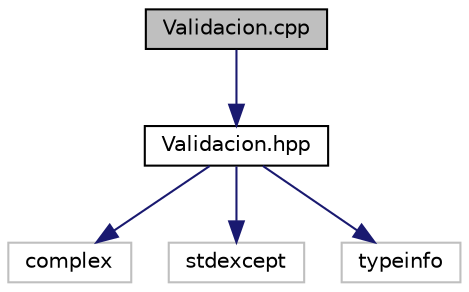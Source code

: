 digraph "Validacion.cpp"
{
 // LATEX_PDF_SIZE
  edge [fontname="Helvetica",fontsize="10",labelfontname="Helvetica",labelfontsize="10"];
  node [fontname="Helvetica",fontsize="10",shape=record];
  Node1 [label="Validacion.cpp",height=0.2,width=0.4,color="black", fillcolor="grey75", style="filled", fontcolor="black",tooltip="Implementa los métodos de la clase ValidadorDeEntrada."];
  Node1 -> Node2 [color="midnightblue",fontsize="10",style="solid",fontname="Helvetica"];
  Node2 [label="Validacion.hpp",height=0.2,width=0.4,color="black", fillcolor="white", style="filled",URL="$_validacion_8hpp.html",tooltip="Define la clase ValidadorDeEntrada para validar entradas y dimensiones de la matriz."];
  Node2 -> Node3 [color="midnightblue",fontsize="10",style="solid",fontname="Helvetica"];
  Node3 [label="complex",height=0.2,width=0.4,color="grey75", fillcolor="white", style="filled",tooltip=" "];
  Node2 -> Node4 [color="midnightblue",fontsize="10",style="solid",fontname="Helvetica"];
  Node4 [label="stdexcept",height=0.2,width=0.4,color="grey75", fillcolor="white", style="filled",tooltip=" "];
  Node2 -> Node5 [color="midnightblue",fontsize="10",style="solid",fontname="Helvetica"];
  Node5 [label="typeinfo",height=0.2,width=0.4,color="grey75", fillcolor="white", style="filled",tooltip=" "];
}

